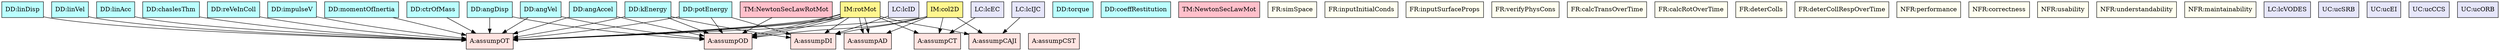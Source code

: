 digraph avsall {
	p_CM -> assumpOT;
	linearDisplacement -> assumpOT;
	linearVelocity -> assumpOT;
	linearAcceleration -> assumpOT;
	angularDisplacement -> assumpOT;
	angularDisplacement -> assumpOD;
	angularVelocity -> assumpOT;
	angularVelocity -> assumpOD;
	angularAcceleration -> assumpOT;
	angularAcceleration -> assumpOD;
	velocityB -> assumpOT;
	kEnergy -> assumpOT;
	kEnergy -> assumpOD;
	kEnergy -> assumpDI;
	v_iAB -> assumpOT;
	impulseV -> assumpOT;
	potEnergy -> assumpOT;
	potEnergy -> assumpOD;
	potEnergy -> assumpDI;
	momentOfInertia -> assumpOT;
	newtonSLR -> assumpOD;
	theory:impulseS -> assumpOT;
	theory:impulseS -> assumpOD;
	theory:impulseS -> assumpAD;
	theory:impulseS -> assumpCT;
	theory:accj -> assumpOT;
	theory:accj -> assumpOD;
	theory:accj -> assumpDI;
	theory:accj -> assumpCAJI;
	theory:angAccj -> assumpOT;
	theory:angAccj -> assumpOD;
	theory:angAccj -> assumpAD;
	col2DIM -> assumpOT;
	col2DIM -> assumpOD;
	col2DIM -> assumpAD;
	col2DIM -> assumpCT;
	col2DIM -> assumpDI;
	col2DIM -> assumpCAJI;
	lcEC -> assumpCT;
	lcID -> assumpDI;
	lcIJC -> assumpCAJI;


	assumpOT	[shape=box, color=black, style=filled, fillcolor=mistyrose, label="A:assumpOT"];
	assumpOD	[shape=box, color=black, style=filled, fillcolor=mistyrose, label="A:assumpOD"];
	assumpCST	[shape=box, color=black, style=filled, fillcolor=mistyrose, label="A:assumpCST"];
	assumpAD	[shape=box, color=black, style=filled, fillcolor=mistyrose, label="A:assumpAD"];
	assumpCT	[shape=box, color=black, style=filled, fillcolor=mistyrose, label="A:assumpCT"];
	assumpDI	[shape=box, color=black, style=filled, fillcolor=mistyrose, label="A:assumpDI"];
	assumpCAJI	[shape=box, color=black, style=filled, fillcolor=mistyrose, label="A:assumpCAJI"];

	subgraph A {
	rank="same"
	{assumpOT, assumpOD, assumpCST, assumpAD, assumpCT, assumpDI, assumpCAJI}
	}

	p_CM	[shape=box, color=black, style=filled, fillcolor=paleturquoise1, label="DD:ctrOfMass"];
	linearDisplacement	[shape=box, color=black, style=filled, fillcolor=paleturquoise1, label="DD:linDisp"];
	linearVelocity	[shape=box, color=black, style=filled, fillcolor=paleturquoise1, label="DD:linVel"];
	linearAcceleration	[shape=box, color=black, style=filled, fillcolor=paleturquoise1, label="DD:linAcc"];
	angularDisplacement	[shape=box, color=black, style=filled, fillcolor=paleturquoise1, label="DD:angDisp"];
	angularVelocity	[shape=box, color=black, style=filled, fillcolor=paleturquoise1, label="DD:angVel"];
	angularAcceleration	[shape=box, color=black, style=filled, fillcolor=paleturquoise1, label="DD:angAccel"];
	velocityB	[shape=box, color=black, style=filled, fillcolor=paleturquoise1, label="DD:chaslesThm"];
	torque	[shape=box, color=black, style=filled, fillcolor=paleturquoise1, label="DD:torque"];
	kEnergy	[shape=box, color=black, style=filled, fillcolor=paleturquoise1, label="DD:kEnergy"];
	restitutionCoef	[shape=box, color=black, style=filled, fillcolor=paleturquoise1, label="DD:coeffRestitution"];
	v_iAB	[shape=box, color=black, style=filled, fillcolor=paleturquoise1, label="DD:reVeInColl"];
	impulseV	[shape=box, color=black, style=filled, fillcolor=paleturquoise1, label="DD:impulseV"];
	potEnergy	[shape=box, color=black, style=filled, fillcolor=paleturquoise1, label="DD:potEnergy"];
	momentOfInertia	[shape=box, color=black, style=filled, fillcolor=paleturquoise1, label="DD:momentOfInertia"];

	subgraph DD {
	rank="same"
	{p_CM, linearDisplacement, linearVelocity, linearAcceleration, angularDisplacement, angularVelocity, angularAcceleration, velocityB, torque, kEnergy, restitutionCoef, v_iAB, impulseV, potEnergy, momentOfInertia}
	}

	newtonSL	[shape=box, color=black, style=filled, fillcolor=pink, label="TM:NewtonSecLawMot"];
	theory:force1	[shape=box, color=black, style=filled, fillcolor=pink, label="TM:NewtonThirdLawMot"];
	theory:force	[shape=box, color=black, style=filled, fillcolor=pink, label="TM:UniversalGravLaw"];
	newtonSLR	[shape=box, color=black, style=filled, fillcolor=pink, label="TM:NewtonSecLawRotMot"];

	subgraph TM {
	rank="same"
	{newtonSL, theory:force1, theory:force, newtonSLR}
	}

	theory:gravitationalAccel	[shape=box, color=black, style=filled, fillcolor=palegreen, label="GD:accelGravity"];
	theory:impulseS	[shape=box, color=black, style=filled, fillcolor=palegreen, label="GD:impulse"];

	subgraph GD {
	rank="same"
	{theory:gravitationalAccel, theory:impulseS}
	}

	theory:accj	[shape=box, color=black, style=filled, fillcolor=khaki1, label="IM:transMot"];
	theory:angAccj	[shape=box, color=black, style=filled, fillcolor=khaki1, label="IM:rotMot"];
	col2DIM	[shape=box, color=black, style=filled, fillcolor=khaki1, label="IM:col2D"];

	subgraph IM {
	rank="same"
	{theory:accj, theory:angAccj, col2DIM}
	}

	simSpace	[shape=box, color=black, style=filled, fillcolor=ivory, label="FR:simSpace"];
	inputInitialConds	[shape=box, color=black, style=filled, fillcolor=ivory, label="FR:inputInitialConds"];
	inputSurfaceProps	[shape=box, color=black, style=filled, fillcolor=ivory, label="FR:inputSurfaceProps"];
	verifyPhysCons	[shape=box, color=black, style=filled, fillcolor=ivory, label="FR:verifyPhysCons"];
	calcTransOverTime	[shape=box, color=black, style=filled, fillcolor=ivory, label="FR:calcTransOverTime"];
	calcRotOverTime	[shape=box, color=black, style=filled, fillcolor=ivory, label="FR:calcRotOverTime"];
	deterColls	[shape=box, color=black, style=filled, fillcolor=ivory, label="FR:deterColls"];
	deterCollRespOverTime	[shape=box, color=black, style=filled, fillcolor=ivory, label="FR:deterCollRespOverTime"];
	performance	[shape=box, color=black, style=filled, fillcolor=ivory, label="NFR:performance"];
	correctness	[shape=box, color=black, style=filled, fillcolor=ivory, label="NFR:correctness"];
	usability	[shape=box, color=black, style=filled, fillcolor=ivory, label="NFR:usability"];
	understandability	[shape=box, color=black, style=filled, fillcolor=ivory, label="NFR:understandability"];
	maintainability	[shape=box, color=black, style=filled, fillcolor=ivory, label="NFR:maintainability"];

	subgraph FR {
	rank="same"
	{simSpace, inputInitialConds, inputSurfaceProps, verifyPhysCons, calcTransOverTime, calcRotOverTime, deterColls, deterCollRespOverTime, performance, correctness, usability, understandability, maintainability}
	}

	lcVODES	[shape=box, color=black, style=filled, fillcolor=lavender, label="LC:lcVODES"];
	lcEC	[shape=box, color=black, style=filled, fillcolor=lavender, label="LC:lcEC"];
	lcID	[shape=box, color=black, style=filled, fillcolor=lavender, label="LC:lcID"];
	lcIJC	[shape=box, color=black, style=filled, fillcolor=lavender, label="LC:lcIJC"];
	ucSRB	[shape=box, color=black, style=filled, fillcolor=lavender, label="UC:ucSRB"];
	ucEI	[shape=box, color=black, style=filled, fillcolor=lavender, label="UC:ucEI"];
	ucCCS	[shape=box, color=black, style=filled, fillcolor=lavender, label="UC:ucCCS"];
	ucORB	[shape=box, color=black, style=filled, fillcolor=lavender, label="UC:ucORB"];

	subgraph LC {
	rank="same"
	{lcVODES, lcEC, lcID, lcIJC, ucSRB, ucEI, ucCCS, ucORB}
	}

}
